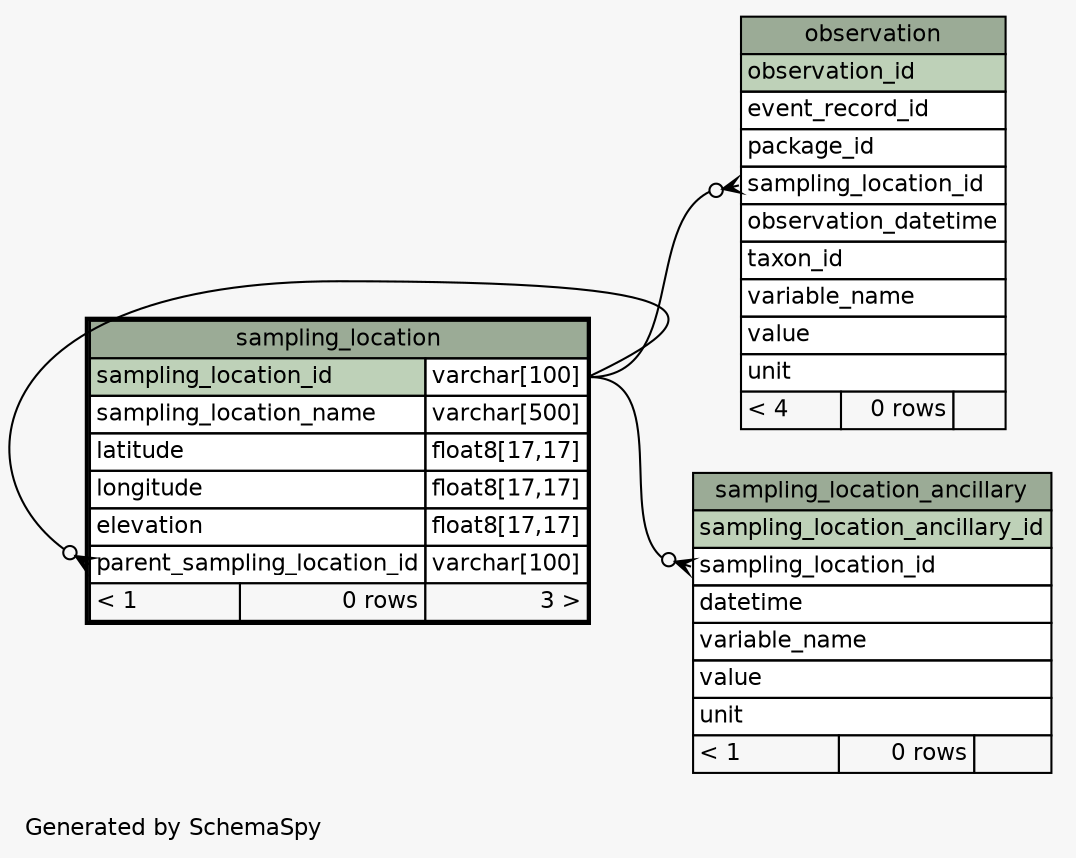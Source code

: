 // dot 2.38.0 on Mac OS X 10.11.6
// SchemaSpy rev 590
digraph "oneDegreeRelationshipsDiagram" {
  graph [
    rankdir="RL"
    bgcolor="#f7f7f7"
    label="\nGenerated by SchemaSpy"
    labeljust="l"
    nodesep="0.18"
    ranksep="0.46"
    fontname="Helvetica"
    fontsize="11"
  ];
  node [
    fontname="Helvetica"
    fontsize="11"
    shape="plaintext"
  ];
  edge [
    arrowsize="0.8"
  ];
  "observation":"sampling_location_id":w -> "sampling_location":"sampling_location_id.type":e [arrowhead=none dir=back arrowtail=crowodot];
  "sampling_location":"parent_sampling_location_id":w -> "sampling_location":"sampling_location_id.type":e [arrowhead=none dir=back arrowtail=crowodot];
  "sampling_location_ancillary":"sampling_location_id":w -> "sampling_location":"sampling_location_id.type":e [arrowhead=none dir=back arrowtail=crowodot];
  "observation" [
    label=<
    <TABLE BORDER="0" CELLBORDER="1" CELLSPACING="0" BGCOLOR="#ffffff">
      <TR><TD COLSPAN="3" BGCOLOR="#9bab96" ALIGN="CENTER">observation</TD></TR>
      <TR><TD PORT="observation_id" COLSPAN="3" BGCOLOR="#bed1b8" ALIGN="LEFT">observation_id</TD></TR>
      <TR><TD PORT="event_record_id" COLSPAN="3" ALIGN="LEFT">event_record_id</TD></TR>
      <TR><TD PORT="package_id" COLSPAN="3" ALIGN="LEFT">package_id</TD></TR>
      <TR><TD PORT="sampling_location_id" COLSPAN="3" ALIGN="LEFT">sampling_location_id</TD></TR>
      <TR><TD PORT="observation_datetime" COLSPAN="3" ALIGN="LEFT">observation_datetime</TD></TR>
      <TR><TD PORT="taxon_id" COLSPAN="3" ALIGN="LEFT">taxon_id</TD></TR>
      <TR><TD PORT="variable_name" COLSPAN="3" ALIGN="LEFT">variable_name</TD></TR>
      <TR><TD PORT="value" COLSPAN="3" ALIGN="LEFT">value</TD></TR>
      <TR><TD PORT="unit" COLSPAN="3" ALIGN="LEFT">unit</TD></TR>
      <TR><TD ALIGN="LEFT" BGCOLOR="#f7f7f7">&lt; 4</TD><TD ALIGN="RIGHT" BGCOLOR="#f7f7f7">0 rows</TD><TD ALIGN="RIGHT" BGCOLOR="#f7f7f7">  </TD></TR>
    </TABLE>>
    URL="observation.html"
    tooltip="observation"
  ];
  "sampling_location" [
    label=<
    <TABLE BORDER="2" CELLBORDER="1" CELLSPACING="0" BGCOLOR="#ffffff">
      <TR><TD COLSPAN="3" BGCOLOR="#9bab96" ALIGN="CENTER">sampling_location</TD></TR>
      <TR><TD PORT="sampling_location_id" COLSPAN="2" BGCOLOR="#bed1b8" ALIGN="LEFT">sampling_location_id</TD><TD PORT="sampling_location_id.type" ALIGN="LEFT">varchar[100]</TD></TR>
      <TR><TD PORT="sampling_location_name" COLSPAN="2" ALIGN="LEFT">sampling_location_name</TD><TD PORT="sampling_location_name.type" ALIGN="LEFT">varchar[500]</TD></TR>
      <TR><TD PORT="latitude" COLSPAN="2" ALIGN="LEFT">latitude</TD><TD PORT="latitude.type" ALIGN="LEFT">float8[17,17]</TD></TR>
      <TR><TD PORT="longitude" COLSPAN="2" ALIGN="LEFT">longitude</TD><TD PORT="longitude.type" ALIGN="LEFT">float8[17,17]</TD></TR>
      <TR><TD PORT="elevation" COLSPAN="2" ALIGN="LEFT">elevation</TD><TD PORT="elevation.type" ALIGN="LEFT">float8[17,17]</TD></TR>
      <TR><TD PORT="parent_sampling_location_id" COLSPAN="2" ALIGN="LEFT">parent_sampling_location_id</TD><TD PORT="parent_sampling_location_id.type" ALIGN="LEFT">varchar[100]</TD></TR>
      <TR><TD ALIGN="LEFT" BGCOLOR="#f7f7f7">&lt; 1</TD><TD ALIGN="RIGHT" BGCOLOR="#f7f7f7">0 rows</TD><TD ALIGN="RIGHT" BGCOLOR="#f7f7f7">3 &gt;</TD></TR>
    </TABLE>>
    URL="sampling_location.html"
    tooltip="sampling_location"
  ];
  "sampling_location_ancillary" [
    label=<
    <TABLE BORDER="0" CELLBORDER="1" CELLSPACING="0" BGCOLOR="#ffffff">
      <TR><TD COLSPAN="3" BGCOLOR="#9bab96" ALIGN="CENTER">sampling_location_ancillary</TD></TR>
      <TR><TD PORT="sampling_location_ancillary_id" COLSPAN="3" BGCOLOR="#bed1b8" ALIGN="LEFT">sampling_location_ancillary_id</TD></TR>
      <TR><TD PORT="sampling_location_id" COLSPAN="3" ALIGN="LEFT">sampling_location_id</TD></TR>
      <TR><TD PORT="datetime" COLSPAN="3" ALIGN="LEFT">datetime</TD></TR>
      <TR><TD PORT="variable_name" COLSPAN="3" ALIGN="LEFT">variable_name</TD></TR>
      <TR><TD PORT="value" COLSPAN="3" ALIGN="LEFT">value</TD></TR>
      <TR><TD PORT="unit" COLSPAN="3" ALIGN="LEFT">unit</TD></TR>
      <TR><TD ALIGN="LEFT" BGCOLOR="#f7f7f7">&lt; 1</TD><TD ALIGN="RIGHT" BGCOLOR="#f7f7f7">0 rows</TD><TD ALIGN="RIGHT" BGCOLOR="#f7f7f7">  </TD></TR>
    </TABLE>>
    URL="sampling_location_ancillary.html"
    tooltip="sampling_location_ancillary"
  ];
}
